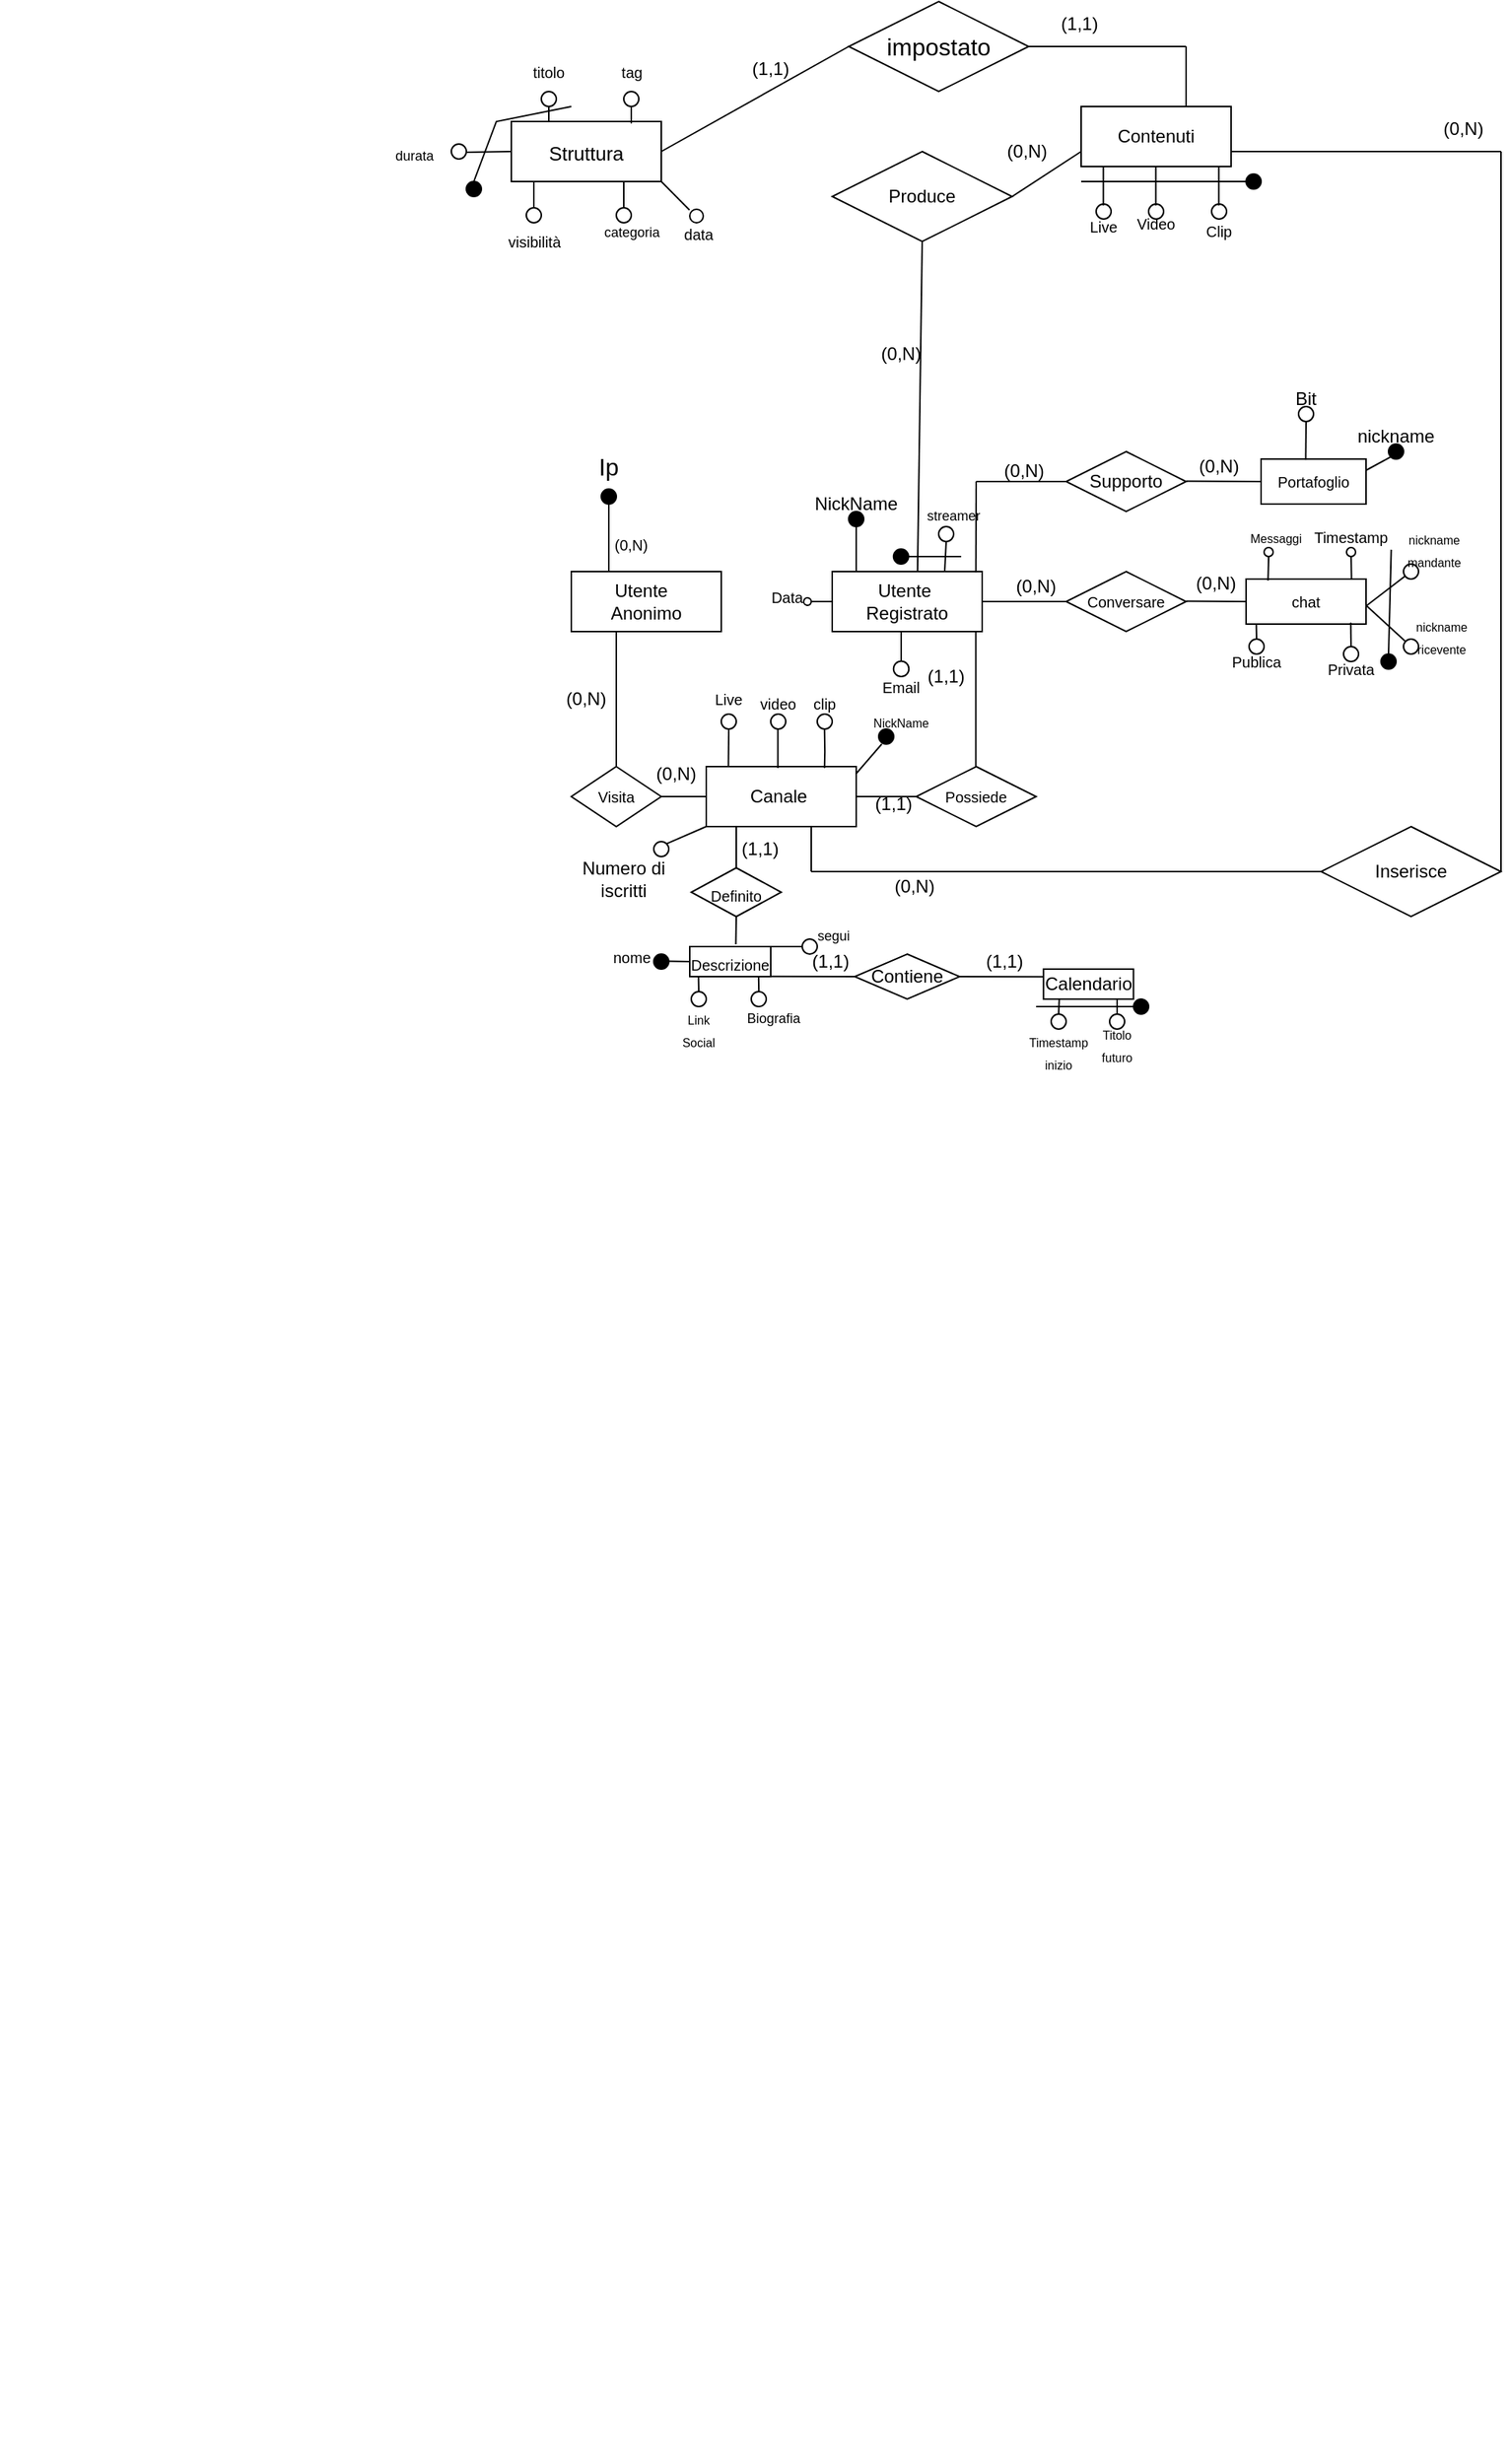 <mxfile version="22.0.8" type="github">
  <diagram name="Pagina-1" id="krupzqkwMa28QTOkyU9h">
    <mxGraphModel dx="575" dy="2031" grid="1" gridSize="10" guides="1" tooltips="1" connect="1" arrows="1" fold="1" page="1" pageScale="1" pageWidth="1169" pageHeight="1654" math="0" shadow="0">
      <root>
        <mxCell id="0" />
        <mxCell id="1" parent="0" />
        <mxCell id="xGrSFp8JWhjlZrCMt4QB-2" value="Utente &amp;nbsp;&lt;br&gt;Anonimo" style="whiteSpace=wrap;html=1;align=center;" parent="1" vertex="1">
          <mxGeometry x="380" y="-1260" width="100" height="40" as="geometry" />
        </mxCell>
        <mxCell id="xGrSFp8JWhjlZrCMt4QB-3" value="Utente&amp;nbsp;&lt;br&gt;Registrato" style="whiteSpace=wrap;html=1;align=center;" parent="1" vertex="1">
          <mxGeometry x="554" y="-1260" width="100" height="40" as="geometry" />
        </mxCell>
        <mxCell id="xGrSFp8JWhjlZrCMt4QB-4" value="Canale&amp;nbsp;" style="whiteSpace=wrap;html=1;align=center;" parent="1" vertex="1">
          <mxGeometry x="470" y="-1130" width="100" height="40" as="geometry" />
        </mxCell>
        <mxCell id="xGrSFp8JWhjlZrCMt4QB-5" value="&lt;font style=&quot;font-size: 10px;&quot;&gt;Visita&lt;/font&gt;" style="shape=rhombus;perimeter=rhombusPerimeter;whiteSpace=wrap;html=1;align=center;" parent="1" vertex="1">
          <mxGeometry x="380" y="-1130" width="60" height="40" as="geometry" />
        </mxCell>
        <mxCell id="xGrSFp8JWhjlZrCMt4QB-6" value="&lt;font style=&quot;font-size: 10px;&quot;&gt;Possiede&lt;/font&gt;" style="shape=rhombus;perimeter=rhombusPerimeter;whiteSpace=wrap;html=1;align=center;" parent="1" vertex="1">
          <mxGeometry x="610" y="-1130" width="80" height="40" as="geometry" />
        </mxCell>
        <mxCell id="xGrSFp8JWhjlZrCMt4QB-8" value="" style="endArrow=none;html=1;rounded=0;" parent="1" target="xGrSFp8JWhjlZrCMt4QB-9" edge="1">
          <mxGeometry relative="1" as="geometry">
            <mxPoint x="570" y="-1260" as="sourcePoint" />
            <mxPoint x="570" y="-1290" as="targetPoint" />
          </mxGeometry>
        </mxCell>
        <mxCell id="xGrSFp8JWhjlZrCMt4QB-9" value="" style="ellipse;whiteSpace=wrap;html=1;aspect=fixed;fillColor=#000000;" parent="1" vertex="1">
          <mxGeometry x="565" y="-1300" width="10" height="10" as="geometry" />
        </mxCell>
        <mxCell id="xGrSFp8JWhjlZrCMt4QB-10" value="NickName" style="text;html=1;strokeColor=none;fillColor=none;align=center;verticalAlign=middle;whiteSpace=wrap;rounded=0;" parent="1" vertex="1">
          <mxGeometry x="540" y="-1320" width="60" height="30" as="geometry" />
        </mxCell>
        <mxCell id="xGrSFp8JWhjlZrCMt4QB-11" value="&lt;font style=&quot;font-size: 10px;&quot;&gt;Live&lt;/font&gt;" style="text;html=1;strokeColor=none;fillColor=none;align=center;verticalAlign=middle;whiteSpace=wrap;rounded=0;" parent="1" vertex="1">
          <mxGeometry x="470" y="-1185" width="30" height="20" as="geometry" />
        </mxCell>
        <mxCell id="xGrSFp8JWhjlZrCMt4QB-12" value="&lt;font style=&quot;font-size: 10px;&quot;&gt;video&lt;/font&gt;" style="text;html=1;strokeColor=none;fillColor=none;align=center;verticalAlign=middle;whiteSpace=wrap;rounded=0;" parent="1" vertex="1">
          <mxGeometry x="500" y="-1180" width="36" height="15" as="geometry" />
        </mxCell>
        <mxCell id="xGrSFp8JWhjlZrCMt4QB-13" value="&lt;font style=&quot;font-size: 10px;&quot;&gt;clip&lt;/font&gt;" style="text;html=1;strokeColor=none;fillColor=none;align=center;verticalAlign=middle;whiteSpace=wrap;rounded=0;" parent="1" vertex="1">
          <mxGeometry x="519" y="-1187.5" width="60" height="30" as="geometry" />
        </mxCell>
        <mxCell id="xGrSFp8JWhjlZrCMt4QB-14" value="" style="endArrow=none;html=1;rounded=0;entryX=0.5;entryY=0;entryDx=0;entryDy=0;" parent="1" target="xGrSFp8JWhjlZrCMt4QB-5" edge="1">
          <mxGeometry relative="1" as="geometry">
            <mxPoint x="410" y="-1220" as="sourcePoint" />
            <mxPoint x="450" y="-1220" as="targetPoint" />
          </mxGeometry>
        </mxCell>
        <mxCell id="xGrSFp8JWhjlZrCMt4QB-15" value="" style="endArrow=none;html=1;rounded=0;entryX=0.5;entryY=0;entryDx=0;entryDy=0;exitX=0;exitY=0.5;exitDx=0;exitDy=0;" parent="1" source="xGrSFp8JWhjlZrCMt4QB-4" edge="1">
          <mxGeometry relative="1" as="geometry">
            <mxPoint x="440" y="-1130" as="sourcePoint" />
            <mxPoint x="440" y="-1110" as="targetPoint" />
          </mxGeometry>
        </mxCell>
        <mxCell id="xGrSFp8JWhjlZrCMt4QB-16" value="" style="endArrow=none;html=1;rounded=0;entryX=1;entryY=0.5;entryDx=0;entryDy=0;" parent="1" source="xGrSFp8JWhjlZrCMt4QB-6" target="xGrSFp8JWhjlZrCMt4QB-4" edge="1">
          <mxGeometry relative="1" as="geometry">
            <mxPoint x="570" y="-1135" as="sourcePoint" />
            <mxPoint x="570" y="-1105" as="targetPoint" />
          </mxGeometry>
        </mxCell>
        <mxCell id="xGrSFp8JWhjlZrCMt4QB-17" value="" style="endArrow=none;html=1;rounded=0;entryX=0.5;entryY=0;entryDx=0;entryDy=0;" parent="1" edge="1">
          <mxGeometry relative="1" as="geometry">
            <mxPoint x="649.76" y="-1220" as="sourcePoint" />
            <mxPoint x="649.76" y="-1130" as="targetPoint" />
          </mxGeometry>
        </mxCell>
        <mxCell id="xGrSFp8JWhjlZrCMt4QB-18" value="&lt;font style=&quot;font-size: 8px;&quot;&gt;Link&lt;br&gt;Social&lt;br&gt;&lt;/font&gt;" style="text;html=1;strokeColor=none;fillColor=none;align=center;verticalAlign=middle;whiteSpace=wrap;rounded=0;" parent="1" vertex="1">
          <mxGeometry x="445" y="-970" width="40" height="30" as="geometry" />
        </mxCell>
        <mxCell id="xGrSFp8JWhjlZrCMt4QB-19" value="&lt;font style=&quot;font-size: 10px;&quot;&gt;Conversare&lt;/font&gt;" style="shape=rhombus;perimeter=rhombusPerimeter;whiteSpace=wrap;html=1;align=center;" parent="1" vertex="1">
          <mxGeometry x="710" y="-1260" width="80" height="40" as="geometry" />
        </mxCell>
        <mxCell id="xGrSFp8JWhjlZrCMt4QB-20" value="&lt;font style=&quot;font-size: 10px;&quot;&gt;chat&lt;/font&gt;" style="whiteSpace=wrap;html=1;align=center;" parent="1" vertex="1">
          <mxGeometry x="830" y="-1255" width="80" height="30" as="geometry" />
        </mxCell>
        <mxCell id="xGrSFp8JWhjlZrCMt4QB-21" value="" style="line;strokeWidth=1;rotatable=0;dashed=0;labelPosition=right;align=left;verticalAlign=middle;spacingTop=0;spacingLeft=6;points=[];portConstraint=eastwest;" parent="1" vertex="1">
          <mxGeometry x="654" y="-1245" width="56" height="10" as="geometry" />
        </mxCell>
        <mxCell id="xGrSFp8JWhjlZrCMt4QB-22" value="" style="endArrow=none;html=1;rounded=0;" parent="1" edge="1">
          <mxGeometry relative="1" as="geometry">
            <mxPoint x="790" y="-1240.24" as="sourcePoint" />
            <mxPoint x="830" y="-1240" as="targetPoint" />
          </mxGeometry>
        </mxCell>
        <mxCell id="xGrSFp8JWhjlZrCMt4QB-23" value="Supporto" style="shape=rhombus;perimeter=rhombusPerimeter;whiteSpace=wrap;html=1;align=center;" parent="1" vertex="1">
          <mxGeometry x="710" y="-1340" width="80" height="40" as="geometry" />
        </mxCell>
        <mxCell id="xGrSFp8JWhjlZrCMt4QB-25" value="&lt;font style=&quot;font-size: 10px;&quot;&gt;Portafoglio&lt;/font&gt;" style="whiteSpace=wrap;html=1;align=center;" parent="1" vertex="1">
          <mxGeometry x="840" y="-1335" width="70" height="30" as="geometry" />
        </mxCell>
        <mxCell id="xGrSFp8JWhjlZrCMt4QB-28" value="" style="line;strokeWidth=1;rotatable=0;dashed=0;labelPosition=right;align=left;verticalAlign=middle;spacingTop=0;spacingLeft=6;points=[];portConstraint=eastwest;" parent="1" vertex="1">
          <mxGeometry x="650" y="-1327.5" width="60" height="15" as="geometry" />
        </mxCell>
        <mxCell id="xGrSFp8JWhjlZrCMt4QB-32" value="" style="endArrow=none;html=1;rounded=0;entryX=0;entryY=0.5;entryDx=0;entryDy=0;entryPerimeter=0;exitX=0.958;exitY=0.016;exitDx=0;exitDy=0;exitPerimeter=0;" parent="1" source="xGrSFp8JWhjlZrCMt4QB-3" target="xGrSFp8JWhjlZrCMt4QB-28" edge="1">
          <mxGeometry relative="1" as="geometry">
            <mxPoint x="620" y="-1290" as="sourcePoint" />
            <mxPoint x="670" y="-1290" as="targetPoint" />
          </mxGeometry>
        </mxCell>
        <mxCell id="xGrSFp8JWhjlZrCMt4QB-33" value="" style="endArrow=none;html=1;rounded=0;entryX=0;entryY=0.5;entryDx=0;entryDy=0;" parent="1" target="xGrSFp8JWhjlZrCMt4QB-25" edge="1">
          <mxGeometry relative="1" as="geometry">
            <mxPoint x="790" y="-1320.24" as="sourcePoint" />
            <mxPoint x="830" y="-1320.24" as="targetPoint" />
          </mxGeometry>
        </mxCell>
        <mxCell id="xGrSFp8JWhjlZrCMt4QB-35" value="Bit" style="text;html=1;strokeColor=none;fillColor=none;align=center;verticalAlign=middle;whiteSpace=wrap;rounded=0;" parent="1" vertex="1">
          <mxGeometry x="840" y="-1390" width="60" height="30" as="geometry" />
        </mxCell>
        <mxCell id="xGrSFp8JWhjlZrCMt4QB-36" value="&lt;font style=&quot;font-size: 10px;&quot;&gt;Publica&lt;/font&gt;" style="text;html=1;strokeColor=none;fillColor=none;align=center;verticalAlign=middle;whiteSpace=wrap;rounded=0;" parent="1" vertex="1">
          <mxGeometry x="817" y="-1210" width="40" height="20" as="geometry" />
        </mxCell>
        <mxCell id="xGrSFp8JWhjlZrCMt4QB-38" value="&lt;font style=&quot;font-size: 10px;&quot;&gt;Privata&lt;/font&gt;" style="text;html=1;strokeColor=none;fillColor=none;align=center;verticalAlign=middle;whiteSpace=wrap;rounded=0;" parent="1" vertex="1">
          <mxGeometry x="870" y="-1210" width="60" height="30" as="geometry" />
        </mxCell>
        <mxCell id="V4ubwhgUE_Y5bCiljEtT-1" value="" style="endArrow=none;html=1;rounded=0;entryX=0.5;entryY=1;entryDx=0;entryDy=0;exitX=0.569;exitY=-0.001;exitDx=0;exitDy=0;exitPerimeter=0;" parent="1" source="xGrSFp8JWhjlZrCMt4QB-3" target="V4ubwhgUE_Y5bCiljEtT-3" edge="1">
          <mxGeometry width="50" height="50" relative="1" as="geometry">
            <mxPoint x="610" y="-1260" as="sourcePoint" />
            <mxPoint x="610" y="-1480" as="targetPoint" />
          </mxGeometry>
        </mxCell>
        <mxCell id="V4ubwhgUE_Y5bCiljEtT-2" value="Contenuti&lt;br&gt;" style="whiteSpace=wrap;html=1;align=center;" parent="1" vertex="1">
          <mxGeometry x="720" y="-1570" width="100" height="40" as="geometry" />
        </mxCell>
        <mxCell id="V4ubwhgUE_Y5bCiljEtT-3" value="Produce" style="shape=rhombus;perimeter=rhombusPerimeter;whiteSpace=wrap;html=1;align=center;" parent="1" vertex="1">
          <mxGeometry x="554" y="-1540" width="120" height="60" as="geometry" />
        </mxCell>
        <mxCell id="V4ubwhgUE_Y5bCiljEtT-4" value="" style="endArrow=none;html=1;rounded=0;entryX=0;entryY=0.75;entryDx=0;entryDy=0;" parent="1" target="V4ubwhgUE_Y5bCiljEtT-2" edge="1">
          <mxGeometry width="50" height="50" relative="1" as="geometry">
            <mxPoint x="674" y="-1510" as="sourcePoint" />
            <mxPoint x="724" y="-1560" as="targetPoint" />
          </mxGeometry>
        </mxCell>
        <mxCell id="V4ubwhgUE_Y5bCiljEtT-7" value="&lt;font style=&quot;font-size: 10px;&quot;&gt;Live&lt;/font&gt;" style="text;html=1;strokeColor=none;fillColor=none;align=center;verticalAlign=middle;whiteSpace=wrap;rounded=0;" parent="1" vertex="1">
          <mxGeometry x="720" y="-1500" width="30" height="20" as="geometry" />
        </mxCell>
        <mxCell id="V4ubwhgUE_Y5bCiljEtT-8" value="&lt;font style=&quot;font-size: 10px;&quot;&gt;Video&lt;br&gt;&lt;br&gt;&lt;/font&gt;" style="text;html=1;strokeColor=none;fillColor=none;align=center;verticalAlign=middle;whiteSpace=wrap;rounded=0;" parent="1" vertex="1">
          <mxGeometry x="752" y="-1492.5" width="36" height="15" as="geometry" />
        </mxCell>
        <mxCell id="V4ubwhgUE_Y5bCiljEtT-9" value="&lt;font style=&quot;font-size: 10px;&quot;&gt;Clip&lt;br&gt;&lt;br&gt;&lt;/font&gt;" style="text;html=1;strokeColor=none;fillColor=none;align=center;verticalAlign=middle;whiteSpace=wrap;rounded=0;" parent="1" vertex="1">
          <mxGeometry x="794" y="-1487.5" width="36" height="15" as="geometry" />
        </mxCell>
        <mxCell id="V4ubwhgUE_Y5bCiljEtT-15" value="" style="endArrow=none;html=1;rounded=0;" parent="1" edge="1">
          <mxGeometry width="50" height="50" relative="1" as="geometry">
            <mxPoint x="820" y="-1540" as="sourcePoint" />
            <mxPoint x="1000" y="-1540" as="targetPoint" />
          </mxGeometry>
        </mxCell>
        <mxCell id="V4ubwhgUE_Y5bCiljEtT-16" value="" style="endArrow=none;html=1;rounded=0;" parent="1" edge="1">
          <mxGeometry width="50" height="50" relative="1" as="geometry">
            <mxPoint x="1000" y="-1060" as="sourcePoint" />
            <mxPoint x="1000" y="-1540" as="targetPoint" />
          </mxGeometry>
        </mxCell>
        <mxCell id="V4ubwhgUE_Y5bCiljEtT-17" value="Inserisce" style="shape=rhombus;perimeter=rhombusPerimeter;whiteSpace=wrap;html=1;align=center;" parent="1" vertex="1">
          <mxGeometry x="880" y="-1090" width="120" height="60" as="geometry" />
        </mxCell>
        <mxCell id="V4ubwhgUE_Y5bCiljEtT-18" value="" style="endArrow=none;html=1;rounded=0;" parent="1" edge="1">
          <mxGeometry width="50" height="50" relative="1" as="geometry">
            <mxPoint x="540" y="-1060" as="sourcePoint" />
            <mxPoint x="880" y="-1060" as="targetPoint" />
          </mxGeometry>
        </mxCell>
        <mxCell id="V4ubwhgUE_Y5bCiljEtT-19" value="" style="endArrow=none;html=1;rounded=0;" parent="1" edge="1">
          <mxGeometry width="50" height="50" relative="1" as="geometry">
            <mxPoint x="540" y="-1090" as="sourcePoint" />
            <mxPoint x="540" y="-1060" as="targetPoint" />
          </mxGeometry>
        </mxCell>
        <mxCell id="yGAvMyM0kZ81n_IQv_LD-2" value="" style="ellipse;whiteSpace=wrap;html=1;aspect=fixed;" parent="1" vertex="1">
          <mxGeometry x="865" y="-1370" width="10" height="10" as="geometry" />
        </mxCell>
        <mxCell id="yGAvMyM0kZ81n_IQv_LD-4" value="" style="endArrow=none;html=1;rounded=0;exitX=0.425;exitY=0.019;exitDx=0;exitDy=0;exitPerimeter=0;" parent="1" source="xGrSFp8JWhjlZrCMt4QB-25" edge="1">
          <mxGeometry width="50" height="50" relative="1" as="geometry">
            <mxPoint x="850" y="-1340" as="sourcePoint" />
            <mxPoint x="870" y="-1360" as="targetPoint" />
          </mxGeometry>
        </mxCell>
        <mxCell id="yGAvMyM0kZ81n_IQv_LD-5" value="" style="ellipse;whiteSpace=wrap;html=1;aspect=fixed;" parent="1" vertex="1">
          <mxGeometry x="730" y="-1505" width="10" height="10" as="geometry" />
        </mxCell>
        <mxCell id="yGAvMyM0kZ81n_IQv_LD-6" value="" style="ellipse;whiteSpace=wrap;html=1;aspect=fixed;" parent="1" vertex="1">
          <mxGeometry x="765" y="-1505" width="10" height="10" as="geometry" />
        </mxCell>
        <mxCell id="yGAvMyM0kZ81n_IQv_LD-7" value="" style="ellipse;whiteSpace=wrap;html=1;aspect=fixed;" parent="1" vertex="1">
          <mxGeometry x="807" y="-1505" width="10" height="10" as="geometry" />
        </mxCell>
        <mxCell id="yGAvMyM0kZ81n_IQv_LD-9" value="" style="ellipse;whiteSpace=wrap;html=1;aspect=fixed;" parent="1" vertex="1">
          <mxGeometry x="895" y="-1210" width="10" height="10" as="geometry" />
        </mxCell>
        <mxCell id="yGAvMyM0kZ81n_IQv_LD-11" value="" style="ellipse;whiteSpace=wrap;html=1;aspect=fixed;" parent="1" vertex="1">
          <mxGeometry x="513" y="-1165" width="10" height="10" as="geometry" />
        </mxCell>
        <mxCell id="yGAvMyM0kZ81n_IQv_LD-12" value="" style="ellipse;whiteSpace=wrap;html=1;aspect=fixed;" parent="1" vertex="1">
          <mxGeometry x="544" y="-1165" width="10" height="10" as="geometry" />
        </mxCell>
        <mxCell id="yGAvMyM0kZ81n_IQv_LD-13" value="" style="endArrow=none;html=1;rounded=0;" parent="1" source="yGAvMyM0kZ81n_IQv_LD-8" edge="1">
          <mxGeometry width="50" height="50" relative="1" as="geometry">
            <mxPoint x="837" y="-1210" as="sourcePoint" />
            <mxPoint x="836.8" y="-1225" as="targetPoint" />
            <Array as="points">
              <mxPoint x="836.8" y="-1215" />
            </Array>
          </mxGeometry>
        </mxCell>
        <mxCell id="yGAvMyM0kZ81n_IQv_LD-14" value="" style="endArrow=none;html=1;rounded=0;" parent="1" target="yGAvMyM0kZ81n_IQv_LD-8" edge="1">
          <mxGeometry width="50" height="50" relative="1" as="geometry">
            <mxPoint x="837" y="-1210" as="sourcePoint" />
            <mxPoint x="836.8" y="-1225" as="targetPoint" />
            <Array as="points" />
          </mxGeometry>
        </mxCell>
        <mxCell id="yGAvMyM0kZ81n_IQv_LD-8" value="" style="ellipse;whiteSpace=wrap;html=1;aspect=fixed;" parent="1" vertex="1">
          <mxGeometry x="832" y="-1215" width="10" height="10" as="geometry" />
        </mxCell>
        <mxCell id="yGAvMyM0kZ81n_IQv_LD-15" value="" style="endArrow=none;html=1;rounded=0;" parent="1" edge="1">
          <mxGeometry width="50" height="50" relative="1" as="geometry">
            <mxPoint x="900" y="-1210" as="sourcePoint" />
            <mxPoint x="899.8" y="-1226" as="targetPoint" />
          </mxGeometry>
        </mxCell>
        <mxCell id="yGAvMyM0kZ81n_IQv_LD-16" value="" style="endArrow=none;html=1;rounded=0;exitX=0.425;exitY=0.019;exitDx=0;exitDy=0;exitPerimeter=0;" parent="1" edge="1">
          <mxGeometry width="50" height="50" relative="1" as="geometry">
            <mxPoint x="734.8" y="-1504" as="sourcePoint" />
            <mxPoint x="734.8" y="-1530" as="targetPoint" />
            <Array as="points">
              <mxPoint x="734.8" y="-1520" />
            </Array>
          </mxGeometry>
        </mxCell>
        <mxCell id="yGAvMyM0kZ81n_IQv_LD-17" value="" style="endArrow=none;html=1;rounded=0;exitX=0.425;exitY=0.019;exitDx=0;exitDy=0;exitPerimeter=0;" parent="1" edge="1">
          <mxGeometry width="50" height="50" relative="1" as="geometry">
            <mxPoint x="811.8" y="-1504" as="sourcePoint" />
            <mxPoint x="811.8" y="-1530" as="targetPoint" />
          </mxGeometry>
        </mxCell>
        <mxCell id="yGAvMyM0kZ81n_IQv_LD-18" value="" style="endArrow=none;html=1;rounded=0;exitX=0.425;exitY=0.019;exitDx=0;exitDy=0;exitPerimeter=0;" parent="1" edge="1">
          <mxGeometry width="50" height="50" relative="1" as="geometry">
            <mxPoint x="769.8" y="-1504" as="sourcePoint" />
            <mxPoint x="769.8" y="-1530" as="targetPoint" />
          </mxGeometry>
        </mxCell>
        <mxCell id="yGAvMyM0kZ81n_IQv_LD-19" value="" style="endArrow=none;html=1;rounded=0;exitX=0.425;exitY=0.019;exitDx=0;exitDy=0;exitPerimeter=0;" parent="1" edge="1">
          <mxGeometry width="50" height="50" relative="1" as="geometry">
            <mxPoint x="517.76" y="-1129" as="sourcePoint" />
            <mxPoint x="517.76" y="-1155" as="targetPoint" />
          </mxGeometry>
        </mxCell>
        <mxCell id="yGAvMyM0kZ81n_IQv_LD-20" value="" style="endArrow=none;html=1;rounded=0;exitX=0.425;exitY=0.019;exitDx=0;exitDy=0;exitPerimeter=0;" parent="1" edge="1">
          <mxGeometry width="50" height="50" relative="1" as="geometry">
            <mxPoint x="548.86" y="-1129" as="sourcePoint" />
            <mxPoint x="548.86" y="-1155" as="targetPoint" />
            <Array as="points">
              <mxPoint x="549.1" y="-1140" />
            </Array>
          </mxGeometry>
        </mxCell>
        <mxCell id="yGAvMyM0kZ81n_IQv_LD-21" value="" style="endArrow=none;html=1;rounded=0;exitX=0.425;exitY=0.019;exitDx=0;exitDy=0;exitPerimeter=0;" parent="1" source="yGAvMyM0kZ81n_IQv_LD-10" edge="1">
          <mxGeometry width="50" height="50" relative="1" as="geometry">
            <mxPoint x="484.76" y="-1130" as="sourcePoint" />
            <mxPoint x="484.76" y="-1156" as="targetPoint" />
          </mxGeometry>
        </mxCell>
        <mxCell id="yGAvMyM0kZ81n_IQv_LD-22" value="" style="endArrow=none;html=1;rounded=0;exitX=0.425;exitY=0.019;exitDx=0;exitDy=0;exitPerimeter=0;" parent="1" target="yGAvMyM0kZ81n_IQv_LD-10" edge="1">
          <mxGeometry width="50" height="50" relative="1" as="geometry">
            <mxPoint x="484.76" y="-1130" as="sourcePoint" />
            <mxPoint x="484.76" y="-1156" as="targetPoint" />
          </mxGeometry>
        </mxCell>
        <mxCell id="yGAvMyM0kZ81n_IQv_LD-10" value="" style="ellipse;whiteSpace=wrap;html=1;aspect=fixed;" parent="1" vertex="1">
          <mxGeometry x="480" y="-1165" width="10" height="10" as="geometry" />
        </mxCell>
        <mxCell id="yGAvMyM0kZ81n_IQv_LD-25" value="" style="ellipse;whiteSpace=wrap;html=1;aspect=fixed;" parent="1" vertex="1">
          <mxGeometry x="460" y="-980" width="10" height="10" as="geometry" />
        </mxCell>
        <mxCell id="yGAvMyM0kZ81n_IQv_LD-26" value="" style="endArrow=none;html=1;rounded=0;entryX=0.2;entryY=1;entryDx=0;entryDy=0;entryPerimeter=0;" parent="1" target="xGrSFp8JWhjlZrCMt4QB-4" edge="1">
          <mxGeometry width="50" height="50" relative="1" as="geometry">
            <mxPoint x="490" y="-1060" as="sourcePoint" />
            <mxPoint x="493.1" y="-1090" as="targetPoint" />
          </mxGeometry>
        </mxCell>
        <mxCell id="yGAvMyM0kZ81n_IQv_LD-27" value="(0,N)" style="text;html=1;strokeColor=none;fillColor=none;align=center;verticalAlign=middle;whiteSpace=wrap;rounded=0;" parent="1" vertex="1">
          <mxGeometry x="360" y="-1190" width="60" height="30" as="geometry" />
        </mxCell>
        <mxCell id="yGAvMyM0kZ81n_IQv_LD-28" value="(1,1)" style="text;html=1;strokeColor=none;fillColor=none;align=center;verticalAlign=middle;whiteSpace=wrap;rounded=0;" parent="1" vertex="1">
          <mxGeometry x="600" y="-1205" width="60" height="30" as="geometry" />
        </mxCell>
        <mxCell id="yGAvMyM0kZ81n_IQv_LD-29" value="(0,N)" style="text;html=1;strokeColor=none;fillColor=none;align=center;verticalAlign=middle;whiteSpace=wrap;rounded=0;" parent="1" vertex="1">
          <mxGeometry x="570" y="-1420" width="60" height="30" as="geometry" />
        </mxCell>
        <mxCell id="yGAvMyM0kZ81n_IQv_LD-30" value="(0,N)" style="text;html=1;strokeColor=none;fillColor=none;align=center;verticalAlign=middle;whiteSpace=wrap;rounded=0;" parent="1" vertex="1">
          <mxGeometry x="652" y="-1342.5" width="60" height="30" as="geometry" />
        </mxCell>
        <mxCell id="yGAvMyM0kZ81n_IQv_LD-31" value="(0,N)" style="text;html=1;strokeColor=none;fillColor=none;align=center;verticalAlign=middle;whiteSpace=wrap;rounded=0;" parent="1" vertex="1">
          <mxGeometry x="660" y="-1265" width="60" height="30" as="geometry" />
        </mxCell>
        <mxCell id="yGAvMyM0kZ81n_IQv_LD-32" value="(0,N)" style="text;html=1;strokeColor=none;fillColor=none;align=center;verticalAlign=middle;whiteSpace=wrap;rounded=0;" parent="1" vertex="1">
          <mxGeometry x="579" y="-1065" width="60" height="30" as="geometry" />
        </mxCell>
        <mxCell id="YNirqGJoyK_0wz7aheqs-2" value="" style="endArrow=none;html=1;rounded=0;fontSize=12;startSize=8;endSize=8;curved=1;exitX=0.25;exitY=0;exitDx=0;exitDy=0;" parent="1" source="YNirqGJoyK_0wz7aheqs-3" edge="1">
          <mxGeometry width="50" height="50" relative="1" as="geometry">
            <mxPoint x="480" y="-1330" as="sourcePoint" />
            <mxPoint x="405" y="-1310" as="targetPoint" />
          </mxGeometry>
        </mxCell>
        <mxCell id="YNirqGJoyK_0wz7aheqs-4" value="" style="endArrow=none;html=1;rounded=0;fontSize=12;startSize=8;endSize=8;curved=1;exitX=0.25;exitY=0;exitDx=0;exitDy=0;" parent="1" source="xGrSFp8JWhjlZrCMt4QB-2" target="YNirqGJoyK_0wz7aheqs-3" edge="1">
          <mxGeometry width="50" height="50" relative="1" as="geometry">
            <mxPoint x="405" y="-1260" as="sourcePoint" />
            <mxPoint x="405" y="-1310" as="targetPoint" />
          </mxGeometry>
        </mxCell>
        <mxCell id="YNirqGJoyK_0wz7aheqs-3" value="" style="ellipse;whiteSpace=wrap;html=1;aspect=fixed;fontSize=16;fillColor=#000000;" parent="1" vertex="1">
          <mxGeometry x="400" y="-1315" width="10" height="10" as="geometry" />
        </mxCell>
        <mxCell id="YNirqGJoyK_0wz7aheqs-6" value="Ip" style="text;html=1;strokeColor=none;fillColor=none;align=center;verticalAlign=middle;whiteSpace=wrap;rounded=0;fontSize=16;" parent="1" vertex="1">
          <mxGeometry x="380" y="-1340" width="50" height="20" as="geometry" />
        </mxCell>
        <mxCell id="YNirqGJoyK_0wz7aheqs-8" value="&lt;font style=&quot;font-size: 10px;&quot;&gt;(0,N)&lt;/font&gt;" style="text;html=1;strokeColor=none;fillColor=none;align=center;verticalAlign=middle;whiteSpace=wrap;rounded=0;fontSize=16;" parent="1" vertex="1">
          <mxGeometry x="400" y="-1290" width="40" height="20" as="geometry" />
        </mxCell>
        <mxCell id="YNirqGJoyK_0wz7aheqs-13" value="" style="endArrow=none;html=1;rounded=0;fontSize=12;startSize=8;endSize=8;curved=1;" parent="1" source="YNirqGJoyK_0wz7aheqs-14" edge="1">
          <mxGeometry width="50" height="50" relative="1" as="geometry">
            <mxPoint x="600" y="-1200" as="sourcePoint" />
            <mxPoint x="600" y="-1220" as="targetPoint" />
            <Array as="points" />
          </mxGeometry>
        </mxCell>
        <mxCell id="YNirqGJoyK_0wz7aheqs-16" value="" style="endArrow=none;html=1;rounded=0;fontSize=12;startSize=8;endSize=8;curved=1;" parent="1" target="YNirqGJoyK_0wz7aheqs-14" edge="1">
          <mxGeometry width="50" height="50" relative="1" as="geometry">
            <mxPoint x="600" y="-1200" as="sourcePoint" />
            <mxPoint x="600" y="-1220" as="targetPoint" />
            <Array as="points" />
          </mxGeometry>
        </mxCell>
        <mxCell id="YNirqGJoyK_0wz7aheqs-14" value="" style="ellipse;whiteSpace=wrap;html=1;aspect=fixed;fontSize=16;rotation=45;" parent="1" vertex="1">
          <mxGeometry x="594.88" y="-1200.25" width="10.25" height="10.25" as="geometry" />
        </mxCell>
        <mxCell id="YNirqGJoyK_0wz7aheqs-17" value="&lt;font style=&quot;font-size: 10px;&quot;&gt;Email&lt;/font&gt;" style="text;html=1;strokeColor=none;fillColor=none;align=center;verticalAlign=middle;whiteSpace=wrap;rounded=0;fontSize=16;" parent="1" vertex="1">
          <mxGeometry x="570" y="-1200" width="60" height="30" as="geometry" />
        </mxCell>
        <mxCell id="YNirqGJoyK_0wz7aheqs-22" value="" style="endArrow=none;html=1;rounded=0;fontSize=12;startSize=8;endSize=8;curved=1;entryX=0;entryY=0.5;entryDx=0;entryDy=0;" parent="1" source="YNirqGJoyK_0wz7aheqs-23" target="xGrSFp8JWhjlZrCMt4QB-3" edge="1">
          <mxGeometry width="50" height="50" relative="1" as="geometry">
            <mxPoint x="540" y="-1240" as="sourcePoint" />
            <mxPoint x="550" y="-1240" as="targetPoint" />
          </mxGeometry>
        </mxCell>
        <mxCell id="YNirqGJoyK_0wz7aheqs-24" value="" style="endArrow=none;html=1;rounded=0;fontSize=12;startSize=8;endSize=8;curved=1;entryX=0;entryY=0.5;entryDx=0;entryDy=0;" parent="1" target="YNirqGJoyK_0wz7aheqs-23" edge="1">
          <mxGeometry width="50" height="50" relative="1" as="geometry">
            <mxPoint x="540" y="-1240" as="sourcePoint" />
            <mxPoint x="554" y="-1240" as="targetPoint" />
          </mxGeometry>
        </mxCell>
        <mxCell id="YNirqGJoyK_0wz7aheqs-23" value="" style="ellipse;whiteSpace=wrap;html=1;aspect=fixed;fontSize=16;rotation=-165;" parent="1" vertex="1">
          <mxGeometry x="535" y="-1242.5" width="5" height="5" as="geometry" />
        </mxCell>
        <mxCell id="YNirqGJoyK_0wz7aheqs-25" value="&lt;font style=&quot;font-size: 10px;&quot;&gt;Data&lt;/font&gt;" style="text;html=1;strokeColor=none;fillColor=none;align=center;verticalAlign=middle;whiteSpace=wrap;rounded=0;fontSize=16;" parent="1" vertex="1">
          <mxGeometry x="494" y="-1260" width="60" height="30" as="geometry" />
        </mxCell>
        <mxCell id="YNirqGJoyK_0wz7aheqs-27" value="&lt;font style=&quot;font-size: 10px;&quot;&gt;Definito&lt;/font&gt;" style="shape=rhombus;perimeter=rhombusPerimeter;whiteSpace=wrap;html=1;align=center;fontSize=16;" parent="1" vertex="1">
          <mxGeometry x="460" y="-1062.5" width="60" height="32.5" as="geometry" />
        </mxCell>
        <mxCell id="YNirqGJoyK_0wz7aheqs-28" value="&lt;font style=&quot;font-size: 10px;&quot;&gt;Descrizione&lt;/font&gt;" style="whiteSpace=wrap;html=1;align=center;fontSize=16;" parent="1" vertex="1">
          <mxGeometry x="459" y="-1010" width="54" height="20" as="geometry" />
        </mxCell>
        <mxCell id="YNirqGJoyK_0wz7aheqs-29" value="&lt;font style=&quot;font-size: 9px;&quot;&gt;Biografia&lt;/font&gt;" style="text;html=1;strokeColor=none;fillColor=none;align=center;verticalAlign=middle;whiteSpace=wrap;rounded=0;fontSize=16;" parent="1" vertex="1">
          <mxGeometry x="485" y="-980" width="60" height="30" as="geometry" />
        </mxCell>
        <mxCell id="YNirqGJoyK_0wz7aheqs-30" value="" style="ellipse;whiteSpace=wrap;html=1;aspect=fixed;" parent="1" vertex="1">
          <mxGeometry x="500" y="-980" width="10" height="10" as="geometry" />
        </mxCell>
        <mxCell id="YNirqGJoyK_0wz7aheqs-31" value="" style="ellipse;whiteSpace=wrap;html=1;aspect=fixed;fontSize=16;rotation=-45;" parent="1" vertex="1">
          <mxGeometry x="842" y="-1276.04" width="6.04" height="6.04" as="geometry" />
        </mxCell>
        <mxCell id="YNirqGJoyK_0wz7aheqs-32" value="&lt;font style=&quot;font-size: 8px;&quot;&gt;Messaggi&lt;/font&gt;" style="text;html=1;strokeColor=none;fillColor=none;align=center;verticalAlign=middle;whiteSpace=wrap;rounded=0;fontSize=16;" parent="1" vertex="1">
          <mxGeometry x="820" y="-1300" width="60" height="30" as="geometry" />
        </mxCell>
        <mxCell id="YNirqGJoyK_0wz7aheqs-33" value="&lt;font size=&quot;1&quot;&gt;Timestamp&lt;/font&gt;" style="text;html=1;strokeColor=none;fillColor=none;align=center;verticalAlign=middle;whiteSpace=wrap;rounded=0;fontSize=16;" parent="1" vertex="1">
          <mxGeometry x="870" y="-1300" width="60" height="30" as="geometry" />
        </mxCell>
        <mxCell id="YNirqGJoyK_0wz7aheqs-34" value="" style="ellipse;whiteSpace=wrap;html=1;aspect=fixed;" parent="1" vertex="1">
          <mxGeometry x="896.98" y="-1276.04" width="6.04" height="6.04" as="geometry" />
        </mxCell>
        <mxCell id="YNirqGJoyK_0wz7aheqs-35" value="" style="ellipse;whiteSpace=wrap;html=1;aspect=fixed;" parent="1" vertex="1">
          <mxGeometry x="625" y="-1290" width="10" height="10" as="geometry" />
        </mxCell>
        <mxCell id="YNirqGJoyK_0wz7aheqs-36" value="&lt;font style=&quot;font-size: 9px;&quot;&gt;streamer&lt;/font&gt;" style="text;html=1;strokeColor=none;fillColor=none;align=center;verticalAlign=middle;whiteSpace=wrap;rounded=0;fontSize=16;" parent="1" vertex="1">
          <mxGeometry x="605.13" y="-1315" width="60" height="30" as="geometry" />
        </mxCell>
        <mxCell id="YNirqGJoyK_0wz7aheqs-39" value="" style="endArrow=none;html=1;rounded=0;fontSize=12;startSize=8;endSize=8;curved=1;exitX=0.75;exitY=0;exitDx=0;exitDy=0;entryX=0.5;entryY=1;entryDx=0;entryDy=0;" parent="1" source="xGrSFp8JWhjlZrCMt4QB-3" target="YNirqGJoyK_0wz7aheqs-35" edge="1">
          <mxGeometry width="50" height="50" relative="1" as="geometry">
            <mxPoint x="620" y="-1270" as="sourcePoint" />
            <mxPoint x="670" y="-1320" as="targetPoint" />
          </mxGeometry>
        </mxCell>
        <mxCell id="YNirqGJoyK_0wz7aheqs-40" value="" style="endArrow=none;html=1;rounded=0;fontSize=12;startSize=8;endSize=8;curved=1;" parent="1" source="YNirqGJoyK_0wz7aheqs-41" edge="1">
          <mxGeometry width="50" height="50" relative="1" as="geometry">
            <mxPoint x="600" y="-1270" as="sourcePoint" />
            <mxPoint x="640" y="-1270" as="targetPoint" />
          </mxGeometry>
        </mxCell>
        <mxCell id="YNirqGJoyK_0wz7aheqs-43" value="" style="endArrow=none;html=1;rounded=0;fontSize=12;startSize=8;endSize=8;curved=1;" parent="1" target="YNirqGJoyK_0wz7aheqs-41" edge="1">
          <mxGeometry width="50" height="50" relative="1" as="geometry">
            <mxPoint x="600" y="-1270" as="sourcePoint" />
            <mxPoint x="640" y="-1270" as="targetPoint" />
          </mxGeometry>
        </mxCell>
        <mxCell id="YNirqGJoyK_0wz7aheqs-41" value="" style="ellipse;whiteSpace=wrap;html=1;aspect=fixed;strokeColor=#000000;fillColor=#000000;" parent="1" vertex="1">
          <mxGeometry x="594.88" y="-1275" width="10" height="10" as="geometry" />
        </mxCell>
        <mxCell id="YNirqGJoyK_0wz7aheqs-44" value="" style="ellipse;whiteSpace=wrap;html=1;aspect=fixed;" parent="1" vertex="1">
          <mxGeometry as="geometry" />
        </mxCell>
        <mxCell id="YNirqGJoyK_0wz7aheqs-48" value="&lt;font style=&quot;font-size: 13px;&quot;&gt;Struttura&lt;/font&gt;" style="whiteSpace=wrap;html=1;align=center;fontSize=16;" parent="1" vertex="1">
          <mxGeometry x="340" y="-1560" width="100" height="40" as="geometry" />
        </mxCell>
        <mxCell id="YNirqGJoyK_0wz7aheqs-50" value="" style="ellipse;whiteSpace=wrap;html=1;aspect=fixed;" parent="1" vertex="1">
          <mxGeometry x="350" y="-1502.5" width="10" height="10" as="geometry" />
        </mxCell>
        <mxCell id="YNirqGJoyK_0wz7aheqs-51" value="" style="ellipse;whiteSpace=wrap;html=1;aspect=fixed;" parent="1" vertex="1">
          <mxGeometry x="410" y="-1502.5" width="10" height="10" as="geometry" />
        </mxCell>
        <mxCell id="YNirqGJoyK_0wz7aheqs-52" value="" style="ellipse;whiteSpace=wrap;html=1;aspect=fixed;" parent="1" vertex="1">
          <mxGeometry x="360" y="-1580" width="10" height="10" as="geometry" />
        </mxCell>
        <mxCell id="YNirqGJoyK_0wz7aheqs-53" value="" style="ellipse;whiteSpace=wrap;html=1;aspect=fixed;" parent="1" vertex="1">
          <mxGeometry x="415" y="-1580" width="10" height="10" as="geometry" />
        </mxCell>
        <mxCell id="YNirqGJoyK_0wz7aheqs-54" value="" style="ellipse;whiteSpace=wrap;html=1;aspect=fixed;" parent="1" vertex="1">
          <mxGeometry x="510" y="-1590" as="geometry" />
        </mxCell>
        <mxCell id="YNirqGJoyK_0wz7aheqs-55" value="" style="ellipse;whiteSpace=wrap;html=1;aspect=fixed;" parent="1" vertex="1">
          <mxGeometry x="300" y="-1545" width="10" height="10" as="geometry" />
        </mxCell>
        <mxCell id="YNirqGJoyK_0wz7aheqs-56" value="&lt;font style=&quot;font-size: 10px;&quot;&gt;titolo&lt;/font&gt;" style="text;html=1;strokeColor=none;fillColor=none;align=center;verticalAlign=middle;whiteSpace=wrap;rounded=0;fontSize=16;" parent="1" vertex="1">
          <mxGeometry x="335" y="-1610" width="60" height="30" as="geometry" />
        </mxCell>
        <mxCell id="YNirqGJoyK_0wz7aheqs-57" value="&lt;font style=&quot;font-size: 10px;&quot;&gt;tag&lt;/font&gt;" style="text;html=1;align=center;verticalAlign=middle;resizable=0;points=[];autosize=1;strokeColor=none;fillColor=none;fontSize=16;" parent="1" vertex="1">
          <mxGeometry x="400" y="-1610" width="40" height="30" as="geometry" />
        </mxCell>
        <mxCell id="YNirqGJoyK_0wz7aheqs-58" value="&lt;font style=&quot;font-size: 9px;&quot;&gt;durata&lt;/font&gt;" style="text;html=1;align=center;verticalAlign=middle;resizable=0;points=[];autosize=1;strokeColor=none;fillColor=none;fontSize=16;" parent="1" vertex="1">
          <mxGeometry x="250" y="-1555" width="50" height="30" as="geometry" />
        </mxCell>
        <mxCell id="YNirqGJoyK_0wz7aheqs-60" value="&lt;font style=&quot;font-size: 10px;&quot;&gt;visibilità&lt;/font&gt;" style="text;html=1;align=center;verticalAlign=middle;resizable=0;points=[];autosize=1;strokeColor=none;fillColor=none;fontSize=16;" parent="1" vertex="1">
          <mxGeometry x="325" y="-1497.5" width="60" height="30" as="geometry" />
        </mxCell>
        <mxCell id="YNirqGJoyK_0wz7aheqs-61" value="impostato" style="shape=rhombus;perimeter=rhombusPerimeter;whiteSpace=wrap;html=1;align=center;fontSize=16;" parent="1" vertex="1">
          <mxGeometry x="565" y="-1640" width="120" height="60" as="geometry" />
        </mxCell>
        <mxCell id="YNirqGJoyK_0wz7aheqs-63" value="" style="endArrow=none;html=1;rounded=0;fontSize=12;startSize=8;endSize=8;curved=1;exitX=1;exitY=0.5;exitDx=0;exitDy=0;" parent="1" source="YNirqGJoyK_0wz7aheqs-61" edge="1">
          <mxGeometry width="50" height="50" relative="1" as="geometry">
            <mxPoint x="690" y="-1610" as="sourcePoint" />
            <mxPoint x="790" y="-1610" as="targetPoint" />
          </mxGeometry>
        </mxCell>
        <mxCell id="YNirqGJoyK_0wz7aheqs-65" value="" style="endArrow=none;html=1;rounded=0;fontSize=12;startSize=8;endSize=8;curved=1;exitX=0.7;exitY=0;exitDx=0;exitDy=0;exitPerimeter=0;" parent="1" source="V4ubwhgUE_Y5bCiljEtT-2" edge="1">
          <mxGeometry width="50" height="50" relative="1" as="geometry">
            <mxPoint x="710" y="-1600" as="sourcePoint" />
            <mxPoint x="790" y="-1610" as="targetPoint" />
          </mxGeometry>
        </mxCell>
        <mxCell id="YNirqGJoyK_0wz7aheqs-66" value="" style="endArrow=none;html=1;rounded=0;fontSize=12;startSize=8;endSize=8;curved=1;exitX=1;exitY=0.5;exitDx=0;exitDy=0;entryX=0;entryY=0.5;entryDx=0;entryDy=0;" parent="1" source="YNirqGJoyK_0wz7aheqs-48" target="YNirqGJoyK_0wz7aheqs-61" edge="1">
          <mxGeometry width="50" height="50" relative="1" as="geometry">
            <mxPoint x="500" y="-1580" as="sourcePoint" />
            <mxPoint x="550" y="-1630" as="targetPoint" />
          </mxGeometry>
        </mxCell>
        <mxCell id="YNirqGJoyK_0wz7aheqs-67" value="" style="ellipse;whiteSpace=wrap;html=1;aspect=fixed;fillColor=#000000;" parent="1" vertex="1">
          <mxGeometry x="435" y="-1005" width="10" height="10" as="geometry" />
        </mxCell>
        <mxCell id="YNirqGJoyK_0wz7aheqs-68" value="&lt;font style=&quot;font-size: 10px;&quot;&gt;nome&lt;/font&gt;" style="text;html=1;align=center;verticalAlign=middle;resizable=0;points=[];autosize=1;strokeColor=none;fillColor=none;fontSize=16;" parent="1" vertex="1">
          <mxGeometry x="395" y="-1020" width="50" height="30" as="geometry" />
        </mxCell>
        <mxCell id="YNirqGJoyK_0wz7aheqs-71" value="&lt;font style=&quot;font-size: 9px;&quot;&gt;segui&lt;/font&gt;" style="text;html=1;strokeColor=none;fillColor=none;align=center;verticalAlign=middle;whiteSpace=wrap;rounded=0;fontSize=16;" parent="1" vertex="1">
          <mxGeometry x="525" y="-1035" width="60" height="30" as="geometry" />
        </mxCell>
        <mxCell id="YNirqGJoyK_0wz7aheqs-72" value="" style="ellipse;whiteSpace=wrap;html=1;aspect=fixed;" parent="1" vertex="1">
          <mxGeometry x="459" y="-1501.5" width="9" height="9" as="geometry" />
        </mxCell>
        <mxCell id="YNirqGJoyK_0wz7aheqs-73" value="&lt;font style=&quot;font-size: 10px;&quot;&gt;data&lt;/font&gt;" style="text;html=1;strokeColor=none;fillColor=none;align=center;verticalAlign=middle;whiteSpace=wrap;rounded=0;fontSize=16;" parent="1" vertex="1">
          <mxGeometry x="435" y="-1502.5" width="60" height="30" as="geometry" />
        </mxCell>
        <mxCell id="YNirqGJoyK_0wz7aheqs-75" value="" style="ellipse;whiteSpace=wrap;html=1;aspect=fixed;" parent="1" vertex="1">
          <mxGeometry x="534" y="-1015" width="10" height="10" as="geometry" />
        </mxCell>
        <mxCell id="Flzl46KUs7LEQ-sRNyGr-2" value="" style="endArrow=none;html=1;rounded=0;exitX=0.183;exitY=0.033;exitDx=0;exitDy=0;exitPerimeter=0;" parent="1" source="xGrSFp8JWhjlZrCMt4QB-20" edge="1">
          <mxGeometry width="50" height="50" relative="1" as="geometry">
            <mxPoint x="845" y="-1260" as="sourcePoint" />
            <mxPoint x="845.05" y="-1270" as="targetPoint" />
            <Array as="points" />
          </mxGeometry>
        </mxCell>
        <mxCell id="Flzl46KUs7LEQ-sRNyGr-4" value="" style="endArrow=none;html=1;rounded=0;exitX=0.879;exitY=0.011;exitDx=0;exitDy=0;exitPerimeter=0;" parent="1" source="xGrSFp8JWhjlZrCMt4QB-20" edge="1">
          <mxGeometry width="50" height="50" relative="1" as="geometry">
            <mxPoint x="900" y="-1254" as="sourcePoint" />
            <mxPoint x="900.05" y="-1270" as="targetPoint" />
            <Array as="points" />
          </mxGeometry>
        </mxCell>
        <mxCell id="Flzl46KUs7LEQ-sRNyGr-5" value="" style="endArrow=none;html=1;rounded=0;entryX=0.5;entryY=0;entryDx=0;entryDy=0;exitX=0;exitY=0.5;exitDx=0;exitDy=0;" parent="1" source="YNirqGJoyK_0wz7aheqs-28" edge="1">
          <mxGeometry relative="1" as="geometry">
            <mxPoint x="460" y="-1000" as="sourcePoint" />
            <mxPoint x="445" y="-1000.2" as="targetPoint" />
          </mxGeometry>
        </mxCell>
        <mxCell id="Flzl46KUs7LEQ-sRNyGr-6" value="" style="endArrow=none;html=1;rounded=0;entryX=0.5;entryY=0;entryDx=0;entryDy=0;exitX=0.5;exitY=0;exitDx=0;exitDy=0;" parent="1" source="yGAvMyM0kZ81n_IQv_LD-25" edge="1">
          <mxGeometry relative="1" as="geometry">
            <mxPoint x="464.8" y="-965" as="sourcePoint" />
            <mxPoint x="464.8" y="-990" as="targetPoint" />
          </mxGeometry>
        </mxCell>
        <mxCell id="Flzl46KUs7LEQ-sRNyGr-7" value="" style="endArrow=none;html=1;rounded=0;entryX=0.5;entryY=0;entryDx=0;entryDy=0;exitX=0.5;exitY=0;exitDx=0;exitDy=0;" parent="1" edge="1">
          <mxGeometry relative="1" as="geometry">
            <mxPoint x="505.1" y="-980" as="sourcePoint" />
            <mxPoint x="504.9" y="-990" as="targetPoint" />
          </mxGeometry>
        </mxCell>
        <mxCell id="Flzl46KUs7LEQ-sRNyGr-8" value="" style="endArrow=none;html=1;rounded=0;exitX=0.5;exitY=0;exitDx=0;exitDy=0;entryX=0;entryY=0.5;entryDx=0;entryDy=0;" parent="1" edge="1">
          <mxGeometry relative="1" as="geometry">
            <mxPoint x="513" y="-1010" as="sourcePoint" />
            <mxPoint x="534.0" y="-1010" as="targetPoint" />
          </mxGeometry>
        </mxCell>
        <mxCell id="Flzl46KUs7LEQ-sRNyGr-11" value="" style="endArrow=none;html=1;rounded=0;exitX=0.5;exitY=0;exitDx=0;exitDy=0;" parent="1" edge="1">
          <mxGeometry relative="1" as="geometry">
            <mxPoint x="513.5" y="-990.16" as="sourcePoint" />
            <mxPoint x="570" y="-990" as="targetPoint" />
          </mxGeometry>
        </mxCell>
        <mxCell id="Flzl46KUs7LEQ-sRNyGr-14" value="" style="endArrow=none;html=1;rounded=0;entryX=0.994;entryY=0.852;entryDx=0;entryDy=0;entryPerimeter=0;exitX=0;exitY=0.5;exitDx=0;exitDy=0;" parent="1" source="YNirqGJoyK_0wz7aheqs-48" edge="1">
          <mxGeometry width="50" height="50" relative="1" as="geometry">
            <mxPoint x="325.2" y="-1452" as="sourcePoint" />
            <mxPoint x="309.64" y="-1539.44" as="targetPoint" />
            <Array as="points">
              <mxPoint x="340" y="-1540" />
            </Array>
          </mxGeometry>
        </mxCell>
        <mxCell id="Flzl46KUs7LEQ-sRNyGr-15" value="" style="endArrow=none;html=1;rounded=0;entryX=0.5;entryY=0;entryDx=0;entryDy=0;exitX=0;exitY=0.5;exitDx=0;exitDy=0;" parent="1" target="YNirqGJoyK_0wz7aheqs-50" edge="1">
          <mxGeometry width="50" height="50" relative="1" as="geometry">
            <mxPoint x="360" y="-1520" as="sourcePoint" />
            <mxPoint x="330" y="-1519" as="targetPoint" />
            <Array as="points">
              <mxPoint x="355" y="-1520" />
            </Array>
          </mxGeometry>
        </mxCell>
        <mxCell id="Flzl46KUs7LEQ-sRNyGr-16" value="" style="endArrow=none;html=1;rounded=0;entryX=0.5;entryY=0;entryDx=0;entryDy=0;exitX=0;exitY=0.5;exitDx=0;exitDy=0;" parent="1" edge="1">
          <mxGeometry width="50" height="50" relative="1" as="geometry">
            <mxPoint x="420" y="-1520" as="sourcePoint" />
            <mxPoint x="415" y="-1502" as="targetPoint" />
            <Array as="points">
              <mxPoint x="415" y="-1520" />
            </Array>
          </mxGeometry>
        </mxCell>
        <mxCell id="Flzl46KUs7LEQ-sRNyGr-18" value="" style="endArrow=none;html=1;rounded=0;entryX=0.25;entryY=0;entryDx=0;entryDy=0;exitX=0;exitY=0.5;exitDx=0;exitDy=0;" parent="1" target="YNirqGJoyK_0wz7aheqs-48" edge="1">
          <mxGeometry width="50" height="50" relative="1" as="geometry">
            <mxPoint x="365" y="-1570" as="sourcePoint" />
            <mxPoint x="335" y="-1569" as="targetPoint" />
            <Array as="points">
              <mxPoint x="365" y="-1570" />
            </Array>
          </mxGeometry>
        </mxCell>
        <mxCell id="Flzl46KUs7LEQ-sRNyGr-19" value="" style="endArrow=none;html=1;rounded=0;entryX=0.8;entryY=0.031;entryDx=0;entryDy=0;entryPerimeter=0;exitX=0;exitY=0.5;exitDx=0;exitDy=0;" parent="1" target="YNirqGJoyK_0wz7aheqs-48" edge="1">
          <mxGeometry width="50" height="50" relative="1" as="geometry">
            <mxPoint x="420" y="-1570" as="sourcePoint" />
            <mxPoint x="390" y="-1569" as="targetPoint" />
            <Array as="points">
              <mxPoint x="420" y="-1570" />
            </Array>
          </mxGeometry>
        </mxCell>
        <mxCell id="fxLvCVUWWCsvjFZMOVJV-1" value="" style="ellipse;whiteSpace=wrap;html=1;aspect=fixed;" parent="1" vertex="1">
          <mxGeometry x="435" y="-1080" width="10" height="10" as="geometry" />
        </mxCell>
        <mxCell id="fxLvCVUWWCsvjFZMOVJV-2" value="" style="endArrow=none;html=1;rounded=0;exitX=1;exitY=0;exitDx=0;exitDy=0;" parent="1" source="fxLvCVUWWCsvjFZMOVJV-1" edge="1">
          <mxGeometry width="50" height="50" relative="1" as="geometry">
            <mxPoint x="469.67" y="-1065" as="sourcePoint" />
            <mxPoint x="469.91" y="-1090" as="targetPoint" />
          </mxGeometry>
        </mxCell>
        <mxCell id="fxLvCVUWWCsvjFZMOVJV-4" value="Numero di iscritti" style="text;html=1;strokeColor=none;fillColor=none;align=center;verticalAlign=middle;whiteSpace=wrap;rounded=0;" parent="1" vertex="1">
          <mxGeometry x="385" y="-1070" width="60" height="30" as="geometry" />
        </mxCell>
        <mxCell id="fxLvCVUWWCsvjFZMOVJV-5" value="" style="endArrow=none;html=1;rounded=0;exitX=0.569;exitY=-0.075;exitDx=0;exitDy=0;exitPerimeter=0;" parent="1" source="YNirqGJoyK_0wz7aheqs-28" edge="1">
          <mxGeometry width="50" height="50" relative="1" as="geometry">
            <mxPoint x="464.09" y="-1019" as="sourcePoint" />
            <mxPoint x="490" y="-1030" as="targetPoint" />
          </mxGeometry>
        </mxCell>
        <mxCell id="fxLvCVUWWCsvjFZMOVJV-6" value="Calendario" style="whiteSpace=wrap;html=1;align=center;" parent="1" vertex="1">
          <mxGeometry x="694.88" y="-995" width="60" height="20" as="geometry" />
        </mxCell>
        <mxCell id="fxLvCVUWWCsvjFZMOVJV-7" value="&lt;font style=&quot;font-size: 8px;&quot;&gt;Timestamp inizio&lt;br&gt;&lt;/font&gt;" style="text;html=1;strokeColor=none;fillColor=none;align=center;verticalAlign=middle;whiteSpace=wrap;rounded=0;" parent="1" vertex="1">
          <mxGeometry x="685" y="-955" width="40" height="30" as="geometry" />
        </mxCell>
        <mxCell id="fxLvCVUWWCsvjFZMOVJV-8" value="" style="ellipse;whiteSpace=wrap;html=1;aspect=fixed;" parent="1" vertex="1">
          <mxGeometry x="700" y="-965" width="10" height="10" as="geometry" />
        </mxCell>
        <mxCell id="fxLvCVUWWCsvjFZMOVJV-9" value="" style="endArrow=none;html=1;rounded=0;entryX=0.5;entryY=0;entryDx=0;entryDy=0;exitX=0.175;exitY=1.017;exitDx=0;exitDy=0;exitPerimeter=0;" parent="1" source="fxLvCVUWWCsvjFZMOVJV-6" target="fxLvCVUWWCsvjFZMOVJV-8" edge="1">
          <mxGeometry relative="1" as="geometry">
            <mxPoint x="702.88" y="-975" as="sourcePoint" />
            <mxPoint x="746.88" y="-915" as="targetPoint" />
          </mxGeometry>
        </mxCell>
        <mxCell id="fxLvCVUWWCsvjFZMOVJV-10" value="&lt;font style=&quot;font-size: 8px;&quot;&gt;Titolo futuro&lt;br&gt;&lt;/font&gt;" style="text;html=1;strokeColor=none;fillColor=none;align=center;verticalAlign=middle;whiteSpace=wrap;rounded=0;" parent="1" vertex="1">
          <mxGeometry x="724" y="-955" width="40" height="20" as="geometry" />
        </mxCell>
        <mxCell id="fxLvCVUWWCsvjFZMOVJV-11" value="" style="ellipse;whiteSpace=wrap;html=1;aspect=fixed;" parent="1" vertex="1">
          <mxGeometry x="739" y="-965" width="10" height="10" as="geometry" />
        </mxCell>
        <mxCell id="fxLvCVUWWCsvjFZMOVJV-12" value="" style="endArrow=none;html=1;rounded=0;entryX=0.5;entryY=0;entryDx=0;entryDy=0;exitX=0.175;exitY=1.017;exitDx=0;exitDy=0;exitPerimeter=0;" parent="1" target="fxLvCVUWWCsvjFZMOVJV-11" edge="1">
          <mxGeometry relative="1" as="geometry">
            <mxPoint x="744" y="-975" as="sourcePoint" />
            <mxPoint x="785.88" y="-915" as="targetPoint" />
          </mxGeometry>
        </mxCell>
        <mxCell id="fxLvCVUWWCsvjFZMOVJV-13" value="Contiene" style="shape=rhombus;perimeter=rhombusPerimeter;whiteSpace=wrap;html=1;align=center;" parent="1" vertex="1">
          <mxGeometry x="569" y="-1005" width="70" height="30" as="geometry" />
        </mxCell>
        <mxCell id="fxLvCVUWWCsvjFZMOVJV-14" value="" style="endArrow=none;html=1;rounded=0;exitX=0.5;exitY=0;exitDx=0;exitDy=0;" parent="1" edge="1">
          <mxGeometry relative="1" as="geometry">
            <mxPoint x="638.38" y="-990" as="sourcePoint" />
            <mxPoint x="694.88" y="-989.84" as="targetPoint" />
          </mxGeometry>
        </mxCell>
        <mxCell id="fxLvCVUWWCsvjFZMOVJV-15" value="(1,1)" style="text;html=1;strokeColor=none;fillColor=none;align=center;verticalAlign=middle;whiteSpace=wrap;rounded=0;" parent="1" vertex="1">
          <mxGeometry x="639" y="-1015" width="60" height="30" as="geometry" />
        </mxCell>
        <mxCell id="fxLvCVUWWCsvjFZMOVJV-16" value="(1,1)" style="text;html=1;strokeColor=none;fillColor=none;align=center;verticalAlign=middle;whiteSpace=wrap;rounded=0;" parent="1" vertex="1">
          <mxGeometry x="476" y="-1090" width="60" height="30" as="geometry" />
        </mxCell>
        <mxCell id="2f-lGpZeg8Zye7tTgN0H-3" value="&lt;font style=&quot;font-size: 9px;&quot;&gt;categoria&lt;/font&gt;" style="text;html=1;align=center;verticalAlign=middle;resizable=0;points=[];autosize=1;strokeColor=none;fillColor=none;" vertex="1" parent="1">
          <mxGeometry x="385" y="-1502" width="70" height="30" as="geometry" />
        </mxCell>
        <mxCell id="2f-lGpZeg8Zye7tTgN0H-4" value="" style="endArrow=none;html=1;rounded=0;exitX=0.5;exitY=0;exitDx=0;exitDy=0;" edge="1" parent="1" source="2f-lGpZeg8Zye7tTgN0H-5">
          <mxGeometry width="50" height="50" relative="1" as="geometry">
            <mxPoint x="310" y="-1520" as="sourcePoint" />
            <mxPoint x="380" y="-1570" as="targetPoint" />
            <Array as="points">
              <mxPoint x="330" y="-1560" />
            </Array>
          </mxGeometry>
        </mxCell>
        <mxCell id="2f-lGpZeg8Zye7tTgN0H-5" value="" style="ellipse;whiteSpace=wrap;html=1;aspect=fixed;fillColor=#000000;" vertex="1" parent="1">
          <mxGeometry x="310" y="-1520" width="10" height="10" as="geometry" />
        </mxCell>
        <mxCell id="2f-lGpZeg8Zye7tTgN0H-6" value="" style="endArrow=none;html=1;rounded=0;" edge="1" parent="1">
          <mxGeometry width="50" height="50" relative="1" as="geometry">
            <mxPoint x="720" y="-1520" as="sourcePoint" />
            <mxPoint x="830" y="-1520" as="targetPoint" />
          </mxGeometry>
        </mxCell>
        <mxCell id="2f-lGpZeg8Zye7tTgN0H-7" value="" style="ellipse;whiteSpace=wrap;html=1;aspect=fixed;fillColor=#000000;" vertex="1" parent="1">
          <mxGeometry x="830" y="-1525" width="10" height="10" as="geometry" />
        </mxCell>
        <mxCell id="2f-lGpZeg8Zye7tTgN0H-8" value="nickname" style="text;html=1;strokeColor=none;fillColor=none;align=center;verticalAlign=middle;whiteSpace=wrap;rounded=0;" vertex="1" parent="1">
          <mxGeometry x="900" y="-1365" width="60" height="30" as="geometry" />
        </mxCell>
        <mxCell id="2f-lGpZeg8Zye7tTgN0H-9" value="" style="ellipse;whiteSpace=wrap;html=1;aspect=fixed;fillColor=#000000;" vertex="1" parent="1">
          <mxGeometry x="925" y="-1345" width="10" height="10" as="geometry" />
        </mxCell>
        <mxCell id="2f-lGpZeg8Zye7tTgN0H-10" value="" style="endArrow=none;html=1;rounded=0;exitX=1;exitY=0.25;exitDx=0;exitDy=0;entryX=0;entryY=1;entryDx=0;entryDy=0;" edge="1" parent="1" source="xGrSFp8JWhjlZrCMt4QB-25" target="2f-lGpZeg8Zye7tTgN0H-9">
          <mxGeometry width="50" height="50" relative="1" as="geometry">
            <mxPoint x="880" y="-1324" as="sourcePoint" />
            <mxPoint x="880" y="-1350" as="targetPoint" />
          </mxGeometry>
        </mxCell>
        <mxCell id="2f-lGpZeg8Zye7tTgN0H-11" value="" style="endArrow=none;html=1;rounded=0;exitX=0.425;exitY=0.019;exitDx=0;exitDy=0;exitPerimeter=0;" edge="1" parent="1">
          <mxGeometry width="50" height="50" relative="1" as="geometry">
            <mxPoint x="910" y="-1237" as="sourcePoint" />
            <mxPoint x="940" y="-1260" as="targetPoint" />
          </mxGeometry>
        </mxCell>
        <mxCell id="2f-lGpZeg8Zye7tTgN0H-12" value="" style="endArrow=none;html=1;rounded=0;" edge="1" parent="1">
          <mxGeometry width="50" height="50" relative="1" as="geometry">
            <mxPoint x="940" y="-1210" as="sourcePoint" />
            <mxPoint x="910" y="-1237.5" as="targetPoint" />
          </mxGeometry>
        </mxCell>
        <mxCell id="2f-lGpZeg8Zye7tTgN0H-13" value="" style="ellipse;whiteSpace=wrap;html=1;aspect=fixed;" vertex="1" parent="1">
          <mxGeometry x="935" y="-1265" width="10" height="10" as="geometry" />
        </mxCell>
        <mxCell id="2f-lGpZeg8Zye7tTgN0H-14" value="" style="ellipse;whiteSpace=wrap;html=1;aspect=fixed;" vertex="1" parent="1">
          <mxGeometry x="935" y="-1215" width="10" height="10" as="geometry" />
        </mxCell>
        <mxCell id="2f-lGpZeg8Zye7tTgN0H-15" value="&lt;font style=&quot;font-size: 8px;&quot;&gt;nickname&lt;br&gt;mandante&lt;/font&gt;" style="text;html=1;align=center;verticalAlign=middle;resizable=0;points=[];autosize=1;strokeColor=none;fillColor=none;" vertex="1" parent="1">
          <mxGeometry x="925" y="-1295" width="60" height="40" as="geometry" />
        </mxCell>
        <mxCell id="2f-lGpZeg8Zye7tTgN0H-16" value="&lt;font style=&quot;font-size: 8px;&quot;&gt;nickname&lt;br&gt;ricevente&lt;/font&gt;" style="text;html=1;align=center;verticalAlign=middle;resizable=0;points=[];autosize=1;strokeColor=none;fillColor=none;" vertex="1" parent="1">
          <mxGeometry x="930" y="-1237.5" width="60" height="40" as="geometry" />
        </mxCell>
        <mxCell id="2f-lGpZeg8Zye7tTgN0H-17" value="" style="endArrow=none;html=1;rounded=0;exitX=0.5;exitY=0;exitDx=0;exitDy=0;entryX=0.03;entryY=0.511;entryDx=0;entryDy=0;entryPerimeter=0;" edge="1" parent="1" source="2f-lGpZeg8Zye7tTgN0H-18" target="2f-lGpZeg8Zye7tTgN0H-15">
          <mxGeometry width="50" height="50" relative="1" as="geometry">
            <mxPoint x="885" y="-1220" as="sourcePoint" />
            <mxPoint x="935" y="-1270" as="targetPoint" />
          </mxGeometry>
        </mxCell>
        <mxCell id="2f-lGpZeg8Zye7tTgN0H-19" value="" style="endArrow=none;html=1;rounded=0;exitX=-0.054;exitY=1.025;exitDx=0;exitDy=0;exitPerimeter=0;entryX=0.03;entryY=0.511;entryDx=0;entryDy=0;entryPerimeter=0;" edge="1" parent="1" source="2f-lGpZeg8Zye7tTgN0H-16" target="2f-lGpZeg8Zye7tTgN0H-18">
          <mxGeometry width="50" height="50" relative="1" as="geometry">
            <mxPoint x="927" y="-1196" as="sourcePoint" />
            <mxPoint x="927" y="-1275" as="targetPoint" />
          </mxGeometry>
        </mxCell>
        <mxCell id="2f-lGpZeg8Zye7tTgN0H-18" value="" style="ellipse;whiteSpace=wrap;html=1;aspect=fixed;gradientColor=default;fillColor=#000000;" vertex="1" parent="1">
          <mxGeometry x="920" y="-1205" width="10" height="10" as="geometry" />
        </mxCell>
        <mxCell id="2f-lGpZeg8Zye7tTgN0H-21" value="" style="ellipse;whiteSpace=wrap;html=1;aspect=fixed;fillColor=#000000;" vertex="1" parent="1">
          <mxGeometry x="585" y="-1155" width="10" height="10" as="geometry" />
        </mxCell>
        <mxCell id="2f-lGpZeg8Zye7tTgN0H-22" value="&lt;font style=&quot;font-size: 8px;&quot;&gt;NickName&lt;/font&gt;" style="text;html=1;strokeColor=none;fillColor=none;align=center;verticalAlign=middle;whiteSpace=wrap;rounded=0;" vertex="1" parent="1">
          <mxGeometry x="570.01" y="-1175" width="60" height="30" as="geometry" />
        </mxCell>
        <mxCell id="2f-lGpZeg8Zye7tTgN0H-23" value="" style="endArrow=none;html=1;rounded=0;" edge="1" parent="1" target="2f-lGpZeg8Zye7tTgN0H-22">
          <mxGeometry relative="1" as="geometry">
            <mxPoint x="569.72" y="-1125" as="sourcePoint" />
            <mxPoint x="569.72" y="-1155" as="targetPoint" />
          </mxGeometry>
        </mxCell>
        <mxCell id="2f-lGpZeg8Zye7tTgN0H-24" value="" style="endArrow=none;html=1;rounded=0;" edge="1" parent="1">
          <mxGeometry width="50" height="50" relative="1" as="geometry">
            <mxPoint x="690" y="-970" as="sourcePoint" />
            <mxPoint x="760" y="-970" as="targetPoint" />
          </mxGeometry>
        </mxCell>
        <mxCell id="2f-lGpZeg8Zye7tTgN0H-25" value="" style="ellipse;whiteSpace=wrap;html=1;aspect=fixed;gradientColor=default;fillColor=#000000;" vertex="1" parent="1">
          <mxGeometry x="755" y="-975" width="10" height="10" as="geometry" />
        </mxCell>
        <mxCell id="2f-lGpZeg8Zye7tTgN0H-26" value="(0,N)" style="text;html=1;strokeColor=none;fillColor=none;align=center;verticalAlign=middle;whiteSpace=wrap;rounded=0;" vertex="1" parent="1">
          <mxGeometry x="420" y="-1140" width="60" height="30" as="geometry" />
        </mxCell>
        <mxCell id="2f-lGpZeg8Zye7tTgN0H-27" value="(1,1)" style="text;html=1;strokeColor=none;fillColor=none;align=center;verticalAlign=middle;whiteSpace=wrap;rounded=0;" vertex="1" parent="1">
          <mxGeometry x="565" y="-1120" width="60" height="30" as="geometry" />
        </mxCell>
        <mxCell id="2f-lGpZeg8Zye7tTgN0H-28" value="(0,N)" style="text;html=1;strokeColor=none;fillColor=none;align=center;verticalAlign=middle;whiteSpace=wrap;rounded=0;" vertex="1" parent="1">
          <mxGeometry x="782" y="-1345" width="60" height="30" as="geometry" />
        </mxCell>
        <mxCell id="2f-lGpZeg8Zye7tTgN0H-29" value="(0,N)" style="text;html=1;strokeColor=none;fillColor=none;align=center;verticalAlign=middle;whiteSpace=wrap;rounded=0;" vertex="1" parent="1">
          <mxGeometry x="780" y="-1267.5" width="60" height="30" as="geometry" />
        </mxCell>
        <mxCell id="2f-lGpZeg8Zye7tTgN0H-30" value="(0,N)" style="text;html=1;strokeColor=none;fillColor=none;align=center;verticalAlign=middle;whiteSpace=wrap;rounded=0;" vertex="1" parent="1">
          <mxGeometry x="654" y="-1555" width="60" height="30" as="geometry" />
        </mxCell>
        <mxCell id="2f-lGpZeg8Zye7tTgN0H-31" value="(0,N)" style="text;html=1;strokeColor=none;fillColor=none;align=center;verticalAlign=middle;whiteSpace=wrap;rounded=0;" vertex="1" parent="1">
          <mxGeometry x="945" y="-1570" width="60" height="30" as="geometry" />
        </mxCell>
        <mxCell id="2f-lGpZeg8Zye7tTgN0H-32" value="" style="endArrow=none;html=1;rounded=0;entryX=1;entryY=1;entryDx=0;entryDy=0;exitX=0.397;exitY=0.05;exitDx=0;exitDy=0;exitPerimeter=0;" edge="1" parent="1" source="YNirqGJoyK_0wz7aheqs-73" target="YNirqGJoyK_0wz7aheqs-48">
          <mxGeometry width="50" height="50" relative="1" as="geometry">
            <mxPoint x="560" y="-1510" as="sourcePoint" />
            <mxPoint x="610" y="-1560" as="targetPoint" />
          </mxGeometry>
        </mxCell>
        <mxCell id="2f-lGpZeg8Zye7tTgN0H-33" value="(1,1)" style="text;html=1;strokeColor=none;fillColor=none;align=center;verticalAlign=middle;whiteSpace=wrap;rounded=0;" vertex="1" parent="1">
          <mxGeometry x="689" y="-1640" width="60" height="30" as="geometry" />
        </mxCell>
        <mxCell id="2f-lGpZeg8Zye7tTgN0H-34" value="(1,1)" style="text;html=1;strokeColor=none;fillColor=none;align=center;verticalAlign=middle;whiteSpace=wrap;rounded=0;" vertex="1" parent="1">
          <mxGeometry x="483" y="-1610" width="60" height="30" as="geometry" />
        </mxCell>
        <mxCell id="2f-lGpZeg8Zye7tTgN0H-35" value="(1,1)" style="text;html=1;strokeColor=none;fillColor=none;align=center;verticalAlign=middle;whiteSpace=wrap;rounded=0;" vertex="1" parent="1">
          <mxGeometry x="523" y="-1015" width="60" height="30" as="geometry" />
        </mxCell>
      </root>
    </mxGraphModel>
  </diagram>
</mxfile>
